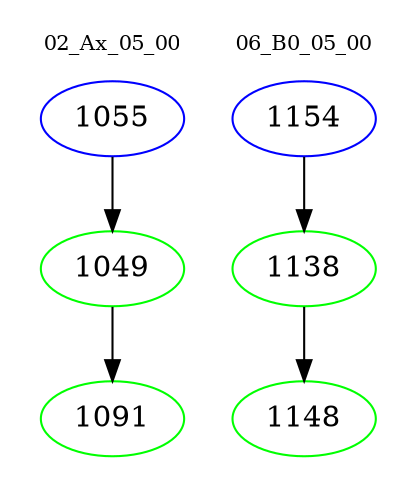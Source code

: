 digraph{
subgraph cluster_0 {
color = white
label = "02_Ax_05_00";
fontsize=10;
T0_1055 [label="1055", color="blue"]
T0_1055 -> T0_1049 [color="black"]
T0_1049 [label="1049", color="green"]
T0_1049 -> T0_1091 [color="black"]
T0_1091 [label="1091", color="green"]
}
subgraph cluster_1 {
color = white
label = "06_B0_05_00";
fontsize=10;
T1_1154 [label="1154", color="blue"]
T1_1154 -> T1_1138 [color="black"]
T1_1138 [label="1138", color="green"]
T1_1138 -> T1_1148 [color="black"]
T1_1148 [label="1148", color="green"]
}
}
